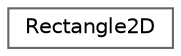 digraph "Gráfico de jerarquía de clases"
{
 // LATEX_PDF_SIZE
  bgcolor="transparent";
  edge [fontname=Helvetica,fontsize=10,labelfontname=Helvetica,labelfontsize=10];
  node [fontname=Helvetica,fontsize=10,shape=box,height=0.2,width=0.4];
  rankdir="LR";
  Node0 [id="Node000000",label="Rectangle2D",height=0.2,width=0.4,color="grey40", fillcolor="white", style="filled",URL="$d0/d00/class_rectangle2_d.html",tooltip=" "];
}
